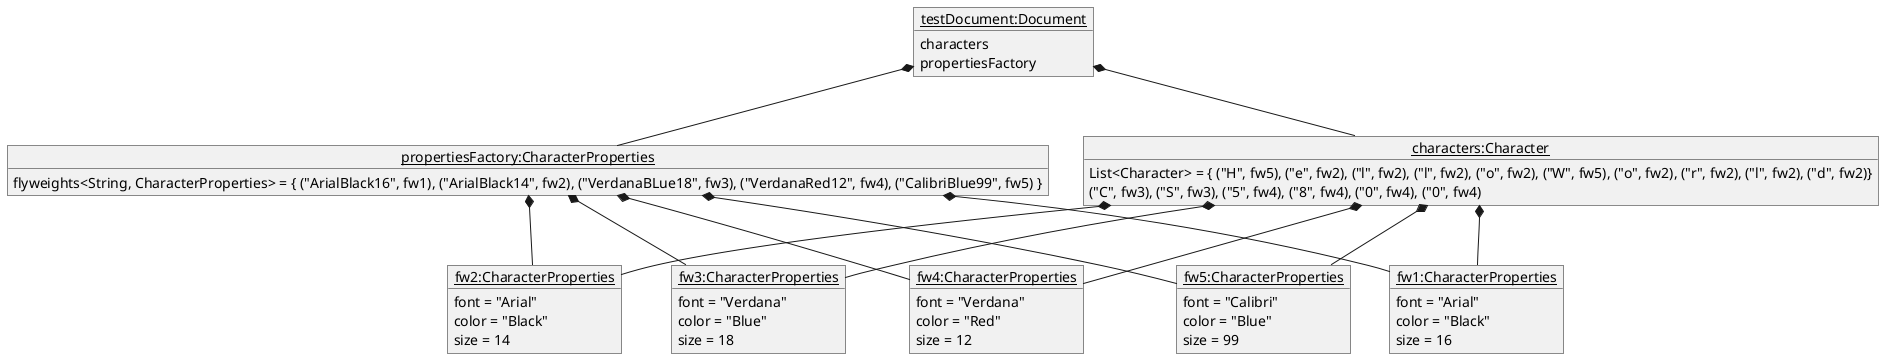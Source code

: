 @startuml
'https://plantuml.com/object-diagram

object "<u>testDocument:Document</u>" as testDocument{
characters
propertiesFactory
}

object "<u>propertiesFactory:CharacterProperties</u>" as propertiesFactory{
flyweights<String, CharacterProperties> = { ("ArialBlack16", fw1), ("ArialBlack14", fw2), ("VerdanaBLue18", fw3), ("VerdanaRed12", fw4), ("CalibriBlue99", fw5) }
}

object "<u>characters:Character</u>" as characters{
List<Character> = { ("H", fw5), ("e", fw2), ("l", fw2), ("l", fw2), ("o", fw2), ("W", fw5), ("o", fw2), ("r", fw2), ("l", fw2), ("d", fw2)}
("C", fw3), ("S", fw3), ("5", fw4), ("8", fw4), ("0", fw4), ("0", fw4)
}

object "<u>fw1:CharacterProperties</u>" as fw1{
font = "Arial"
color = "Black"
size = 16
}

object "<u>fw2:CharacterProperties</u>" as fw2{
font = "Arial"
color = "Black"
size = 14
}
object "<u>fw3:CharacterProperties</u>" as fw3{
font = "Verdana"
color = "Blue"
size = 18
}
object "<u>fw4:CharacterProperties</u>" as fw4{
font = "Verdana"
color = "Red"
size = 12
}

object "<u>fw5:CharacterProperties</u>" as fw5{
font = "Calibri"
color = "Blue"
size = 99
}


testDocument *-- characters
testDocument *-- propertiesFactory
characters *-- fw1
characters *-- fw2
characters *-- fw3
characters *-- fw4
characters *-- fw5
propertiesFactory *-- fw1
propertiesFactory *-- fw2
propertiesFactory *-- fw3
propertiesFactory *-- fw4
propertiesFactory *-- fw5

@enduml
